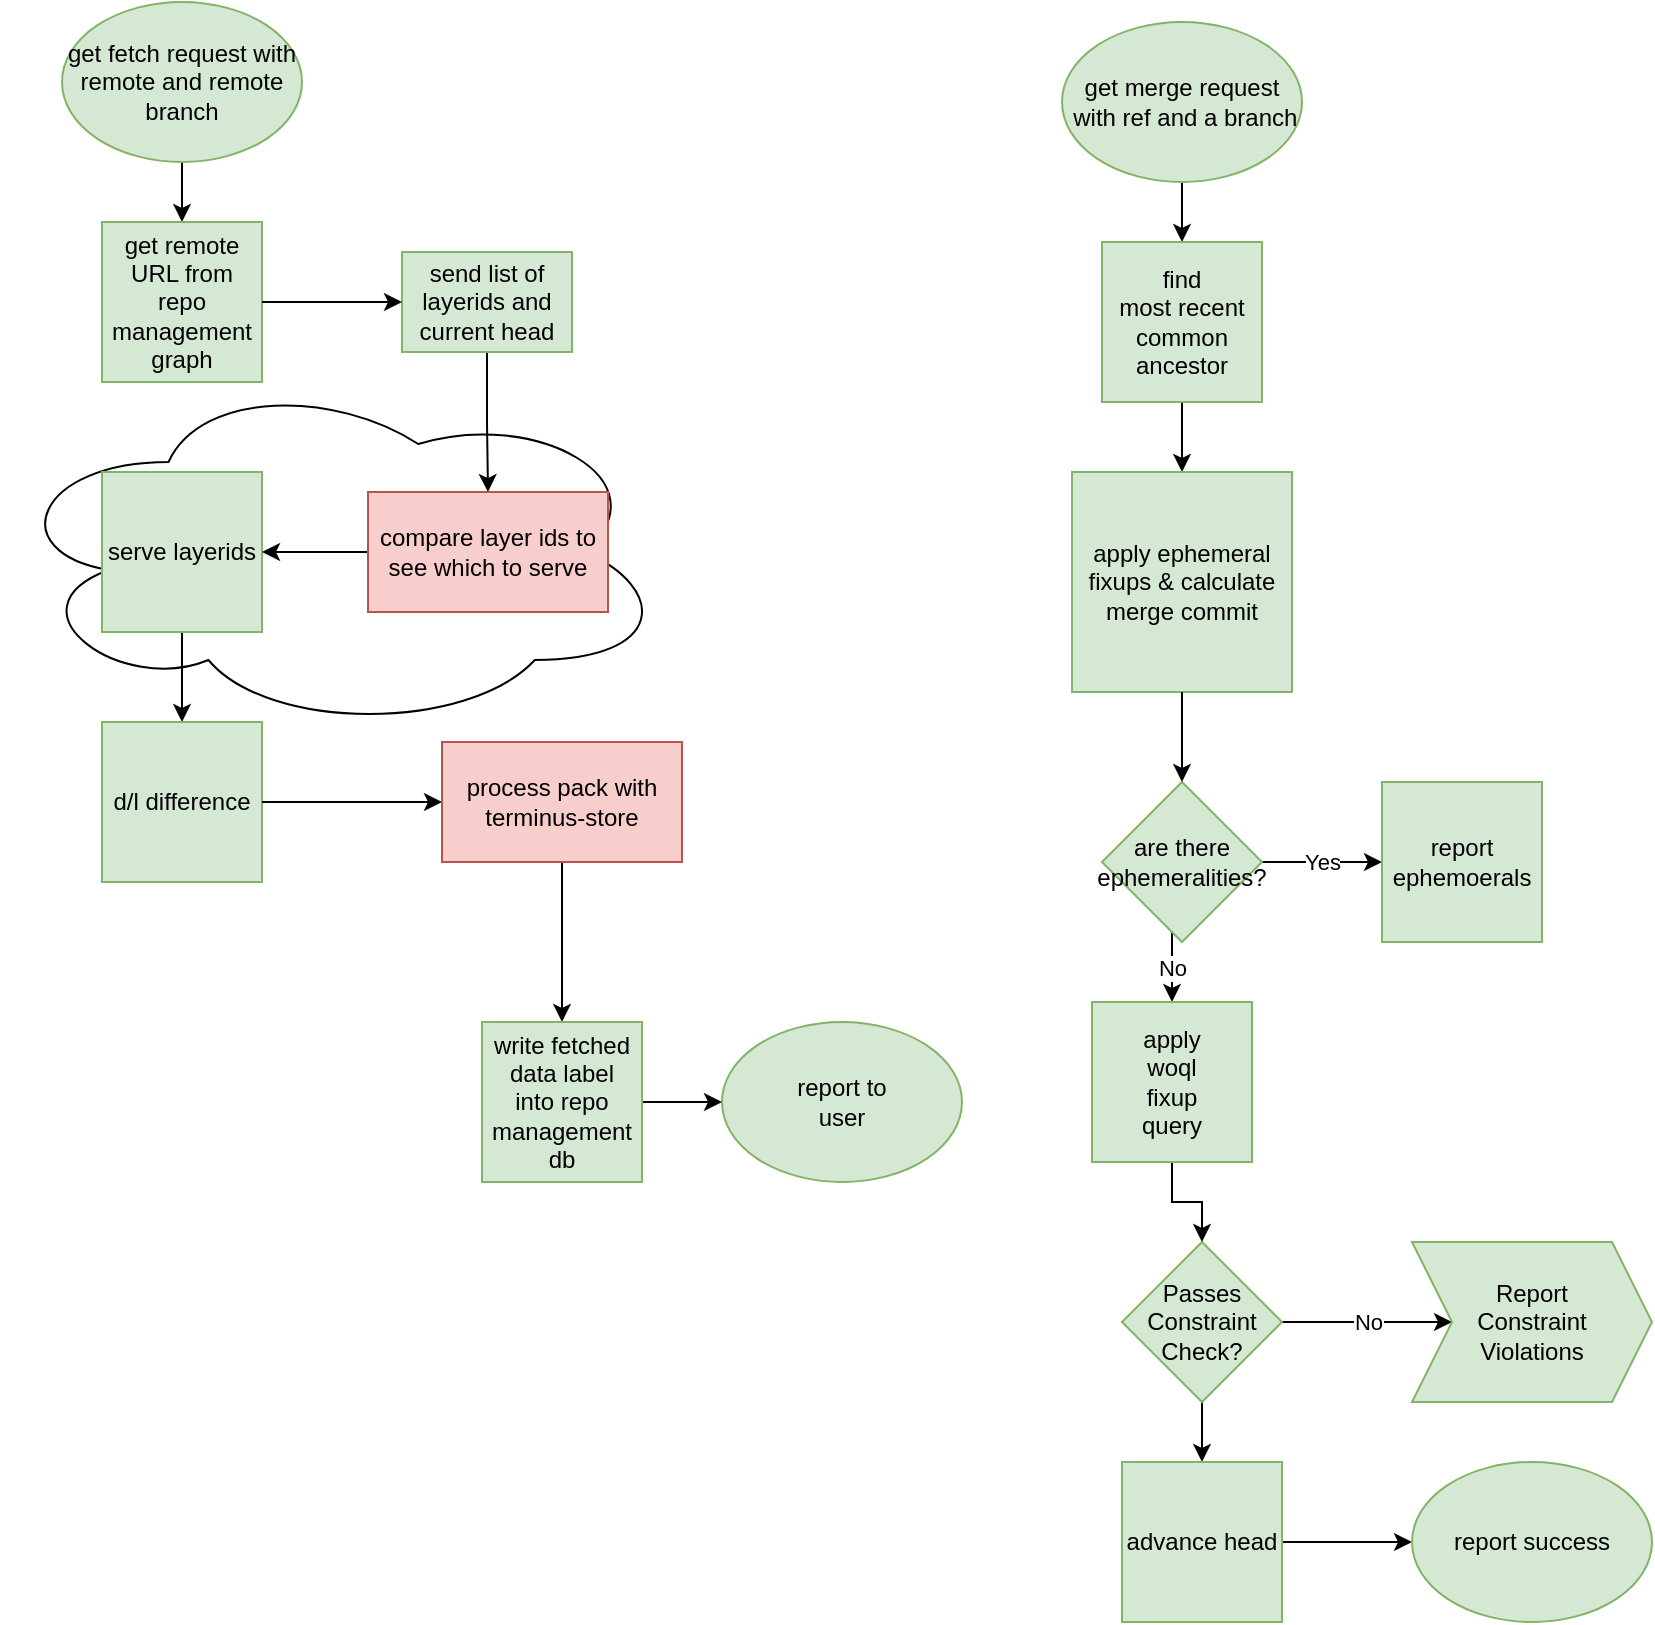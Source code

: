<mxfile version="12.5.5" type="github">
  <diagram id="zO-Ndx_tbdGU6NtDlcAN" name="Page-1">
    <mxGraphModel dx="1954" dy="571" grid="1" gridSize="10" guides="1" tooltips="1" connect="1" arrows="1" fold="1" page="1" pageScale="1" pageWidth="850" pageHeight="1100" math="0" shadow="0">
      <root>
        <mxCell id="0"/>
        <mxCell id="1" parent="0"/>
        <mxCell id="oLFvgdTOxwXngNBySCXK-4" value="" style="ellipse;shape=cloud;whiteSpace=wrap;html=1;" vertex="1" parent="1">
          <mxGeometry x="-10" y="185" width="333" height="180" as="geometry"/>
        </mxCell>
        <mxCell id="7s5gqH4z4nf9z0TM5Xe7-4" value="" style="edgeStyle=orthogonalEdgeStyle;rounded=0;orthogonalLoop=1;jettySize=auto;html=1;" parent="1" source="7s5gqH4z4nf9z0TM5Xe7-1" target="7s5gqH4z4nf9z0TM5Xe7-3" edge="1">
          <mxGeometry relative="1" as="geometry"/>
        </mxCell>
        <mxCell id="7s5gqH4z4nf9z0TM5Xe7-1" value="get fetch request with remote and remote branch" style="ellipse;whiteSpace=wrap;html=1;fillColor=#d5e8d4;strokeColor=#82b366;" parent="1" vertex="1">
          <mxGeometry x="20" width="120" height="80" as="geometry"/>
        </mxCell>
        <mxCell id="7s5gqH4z4nf9z0TM5Xe7-20" value="" style="edgeStyle=orthogonalEdgeStyle;rounded=0;orthogonalLoop=1;jettySize=auto;html=1;" parent="1" source="7s5gqH4z4nf9z0TM5Xe7-2" target="7s5gqH4z4nf9z0TM5Xe7-19" edge="1">
          <mxGeometry relative="1" as="geometry"/>
        </mxCell>
        <mxCell id="7s5gqH4z4nf9z0TM5Xe7-2" value="&lt;div&gt;get merge request&lt;/div&gt;&amp;nbsp;with ref and a branch " style="ellipse;whiteSpace=wrap;html=1;fillColor=#d5e8d4;strokeColor=#82b366;" parent="1" vertex="1">
          <mxGeometry x="520" y="10" width="120" height="80" as="geometry"/>
        </mxCell>
        <mxCell id="7s5gqH4z4nf9z0TM5Xe7-3" value="&lt;div&gt;get remote URL from &lt;br&gt;&lt;/div&gt;&lt;div&gt;repo management graph&lt;br&gt;&lt;/div&gt;" style="whiteSpace=wrap;html=1;aspect=fixed;fillColor=#d5e8d4;strokeColor=#82b366;" parent="1" vertex="1">
          <mxGeometry x="40" y="110" width="80" height="80" as="geometry"/>
        </mxCell>
        <mxCell id="oLFvgdTOxwXngNBySCXK-12" value="" style="edgeStyle=orthogonalEdgeStyle;rounded=0;orthogonalLoop=1;jettySize=auto;html=1;" edge="1" parent="1" source="7s5gqH4z4nf9z0TM5Xe7-5" target="7s5gqH4z4nf9z0TM5Xe7-7">
          <mxGeometry relative="1" as="geometry"/>
        </mxCell>
        <mxCell id="7s5gqH4z4nf9z0TM5Xe7-5" value="&lt;div&gt;serve layerids&lt;/div&gt;" style="whiteSpace=wrap;html=1;aspect=fixed;fillColor=#d5e8d4;strokeColor=#82b366;" parent="1" vertex="1">
          <mxGeometry x="40" y="235" width="80" height="80" as="geometry"/>
        </mxCell>
        <mxCell id="7s5gqH4z4nf9z0TM5Xe7-7" value="&lt;div&gt;d/l difference&lt;/div&gt;" style="whiteSpace=wrap;html=1;aspect=fixed;fillColor=#d5e8d4;strokeColor=#82b366;" parent="1" vertex="1">
          <mxGeometry x="40" y="360" width="80" height="80" as="geometry"/>
        </mxCell>
        <mxCell id="7s5gqH4z4nf9z0TM5Xe7-17" value="" style="edgeStyle=orthogonalEdgeStyle;rounded=0;orthogonalLoop=1;jettySize=auto;html=1;exitX=0.5;exitY=1;exitDx=0;exitDy=0;" parent="1" source="oLFvgdTOxwXngNBySCXK-18" target="7s5gqH4z4nf9z0TM5Xe7-15" edge="1">
          <mxGeometry relative="1" as="geometry">
            <mxPoint x="210" y="500" as="targetPoint"/>
            <mxPoint x="270" y="470" as="sourcePoint"/>
          </mxGeometry>
        </mxCell>
        <mxCell id="7s5gqH4z4nf9z0TM5Xe7-13" value="&lt;div&gt;report to&lt;/div&gt;&lt;div&gt;user&lt;br&gt;&lt;/div&gt;" style="ellipse;whiteSpace=wrap;html=1;fillColor=#d5e8d4;strokeColor=#82b366;" parent="1" vertex="1">
          <mxGeometry x="350" y="510" width="120" height="80" as="geometry"/>
        </mxCell>
        <mxCell id="7s5gqH4z4nf9z0TM5Xe7-18" style="edgeStyle=orthogonalEdgeStyle;rounded=0;orthogonalLoop=1;jettySize=auto;html=1;" parent="1" source="7s5gqH4z4nf9z0TM5Xe7-15" target="7s5gqH4z4nf9z0TM5Xe7-13" edge="1">
          <mxGeometry relative="1" as="geometry"/>
        </mxCell>
        <mxCell id="7s5gqH4z4nf9z0TM5Xe7-15" value="&lt;div&gt;write fetched data label&lt;/div&gt;&lt;div&gt;into repo management db&lt;br&gt;&lt;/div&gt;" style="whiteSpace=wrap;html=1;aspect=fixed;fillColor=#d5e8d4;strokeColor=#82b366;" parent="1" vertex="1">
          <mxGeometry x="230" y="510" width="80" height="80" as="geometry"/>
        </mxCell>
        <mxCell id="7s5gqH4z4nf9z0TM5Xe7-22" value="" style="edgeStyle=orthogonalEdgeStyle;rounded=0;orthogonalLoop=1;jettySize=auto;html=1;" parent="1" source="7s5gqH4z4nf9z0TM5Xe7-19" target="7s5gqH4z4nf9z0TM5Xe7-21" edge="1">
          <mxGeometry relative="1" as="geometry"/>
        </mxCell>
        <mxCell id="7s5gqH4z4nf9z0TM5Xe7-19" value="&lt;div&gt;find&lt;/div&gt;&lt;div&gt;most recent common ancestor&lt;/div&gt;" style="whiteSpace=wrap;html=1;aspect=fixed;fillColor=#d5e8d4;strokeColor=#82b366;" parent="1" vertex="1">
          <mxGeometry x="540" y="120" width="80" height="80" as="geometry"/>
        </mxCell>
        <mxCell id="7s5gqH4z4nf9z0TM5Xe7-21" value="apply ephemeral fixups &amp;amp; calculate merge commit" style="whiteSpace=wrap;html=1;aspect=fixed;fillColor=#d5e8d4;strokeColor=#82b366;" parent="1" vertex="1">
          <mxGeometry x="525" y="235" width="110" height="110" as="geometry"/>
        </mxCell>
        <mxCell id="7s5gqH4z4nf9z0TM5Xe7-26" value="Yes" style="edgeStyle=orthogonalEdgeStyle;rounded=0;orthogonalLoop=1;jettySize=auto;html=1;" parent="1" source="7s5gqH4z4nf9z0TM5Xe7-23" target="7s5gqH4z4nf9z0TM5Xe7-25" edge="1">
          <mxGeometry relative="1" as="geometry"/>
        </mxCell>
        <mxCell id="7s5gqH4z4nf9z0TM5Xe7-30" value="No" style="edgeStyle=orthogonalEdgeStyle;rounded=0;orthogonalLoop=1;jettySize=auto;html=1;entryX=0.5;entryY=0;entryDx=0;entryDy=0;" parent="1" source="7s5gqH4z4nf9z0TM5Xe7-23" target="7s5gqH4z4nf9z0TM5Xe7-34" edge="1">
          <mxGeometry relative="1" as="geometry">
            <Array as="points">
              <mxPoint x="575" y="490"/>
              <mxPoint x="575" y="490"/>
            </Array>
          </mxGeometry>
        </mxCell>
        <mxCell id="7s5gqH4z4nf9z0TM5Xe7-23" value="&lt;div&gt;are there&lt;/div&gt;&lt;div&gt;ephemeralities?&lt;br&gt;&lt;/div&gt;" style="rhombus;whiteSpace=wrap;html=1;fillColor=#d5e8d4;strokeColor=#82b366;" parent="1" vertex="1">
          <mxGeometry x="540" y="390" width="80" height="80" as="geometry"/>
        </mxCell>
        <mxCell id="7s5gqH4z4nf9z0TM5Xe7-25" value="report ephemoerals" style="whiteSpace=wrap;html=1;aspect=fixed;fillColor=#d5e8d4;strokeColor=#82b366;" parent="1" vertex="1">
          <mxGeometry x="680" y="390" width="80" height="80" as="geometry"/>
        </mxCell>
        <mxCell id="7s5gqH4z4nf9z0TM5Xe7-29" value="&lt;div&gt;No&lt;/div&gt;" style="edgeStyle=orthogonalEdgeStyle;rounded=0;orthogonalLoop=1;jettySize=auto;html=1;entryX=0;entryY=0.5;entryDx=0;entryDy=0;" parent="1" source="7s5gqH4z4nf9z0TM5Xe7-27" target="7s5gqH4z4nf9z0TM5Xe7-36" edge="1">
          <mxGeometry relative="1" as="geometry">
            <mxPoint x="695" y="660" as="targetPoint"/>
            <Array as="points"/>
          </mxGeometry>
        </mxCell>
        <mxCell id="7s5gqH4z4nf9z0TM5Xe7-40" value="" style="edgeStyle=orthogonalEdgeStyle;rounded=0;orthogonalLoop=1;jettySize=auto;html=1;" parent="1" source="7s5gqH4z4nf9z0TM5Xe7-27" target="7s5gqH4z4nf9z0TM5Xe7-38" edge="1">
          <mxGeometry relative="1" as="geometry"/>
        </mxCell>
        <mxCell id="7s5gqH4z4nf9z0TM5Xe7-27" value="&lt;div&gt;Passes&lt;/div&gt;&lt;div&gt;Constraint&lt;/div&gt;&lt;div&gt;Check?&lt;br&gt;&lt;/div&gt;" style="rhombus;whiteSpace=wrap;html=1;fillColor=#d5e8d4;strokeColor=#82b366;" parent="1" vertex="1">
          <mxGeometry x="550" y="620" width="80" height="80" as="geometry"/>
        </mxCell>
        <mxCell id="7s5gqH4z4nf9z0TM5Xe7-33" value="" style="edgeStyle=orthogonalEdgeStyle;rounded=0;orthogonalLoop=1;jettySize=auto;html=1;" parent="1" source="7s5gqH4z4nf9z0TM5Xe7-21" target="7s5gqH4z4nf9z0TM5Xe7-23" edge="1">
          <mxGeometry relative="1" as="geometry">
            <mxPoint x="575" y="355" as="sourcePoint"/>
          </mxGeometry>
        </mxCell>
        <mxCell id="7s5gqH4z4nf9z0TM5Xe7-35" value="" style="edgeStyle=orthogonalEdgeStyle;rounded=0;orthogonalLoop=1;jettySize=auto;html=1;" parent="1" source="7s5gqH4z4nf9z0TM5Xe7-34" target="7s5gqH4z4nf9z0TM5Xe7-27" edge="1">
          <mxGeometry relative="1" as="geometry"/>
        </mxCell>
        <mxCell id="7s5gqH4z4nf9z0TM5Xe7-34" value="&lt;div&gt;apply&lt;/div&gt;&lt;div&gt;woql&lt;/div&gt;&lt;div&gt;fixup&lt;/div&gt;&lt;div&gt;query&lt;br&gt;&lt;/div&gt;" style="whiteSpace=wrap;html=1;aspect=fixed;fillColor=#d5e8d4;strokeColor=#82b366;" parent="1" vertex="1">
          <mxGeometry x="535" y="500" width="80" height="80" as="geometry"/>
        </mxCell>
        <mxCell id="7s5gqH4z4nf9z0TM5Xe7-36" value="&lt;div&gt;Report&lt;/div&gt;&lt;div&gt;Constraint&lt;/div&gt;&lt;div&gt;Violations&lt;br&gt;&lt;/div&gt;" style="shape=step;perimeter=stepPerimeter;whiteSpace=wrap;html=1;fixedSize=1;fillColor=#d5e8d4;strokeColor=#82b366;" parent="1" vertex="1">
          <mxGeometry x="695" y="620" width="120" height="80" as="geometry"/>
        </mxCell>
        <mxCell id="7s5gqH4z4nf9z0TM5Xe7-41" value="" style="edgeStyle=orthogonalEdgeStyle;rounded=0;orthogonalLoop=1;jettySize=auto;html=1;" parent="1" source="7s5gqH4z4nf9z0TM5Xe7-38" target="7s5gqH4z4nf9z0TM5Xe7-39" edge="1">
          <mxGeometry relative="1" as="geometry"/>
        </mxCell>
        <mxCell id="7s5gqH4z4nf9z0TM5Xe7-38" value="advance head" style="whiteSpace=wrap;html=1;aspect=fixed;fillColor=#d5e8d4;strokeColor=#82b366;" parent="1" vertex="1">
          <mxGeometry x="550" y="730" width="80" height="80" as="geometry"/>
        </mxCell>
        <mxCell id="7s5gqH4z4nf9z0TM5Xe7-39" value="report success" style="ellipse;whiteSpace=wrap;html=1;fillColor=#d5e8d4;strokeColor=#82b366;" parent="1" vertex="1">
          <mxGeometry x="695" y="730" width="120" height="80" as="geometry"/>
        </mxCell>
        <mxCell id="oLFvgdTOxwXngNBySCXK-10" value="" style="edgeStyle=orthogonalEdgeStyle;rounded=0;orthogonalLoop=1;jettySize=auto;html=1;" edge="1" parent="1" source="oLFvgdTOxwXngNBySCXK-1" target="oLFvgdTOxwXngNBySCXK-8">
          <mxGeometry relative="1" as="geometry"/>
        </mxCell>
        <mxCell id="oLFvgdTOxwXngNBySCXK-1" value="send list of layerids and current head" style="rounded=0;whiteSpace=wrap;html=1;fillColor=#d5e8d4;strokeColor=#82b366;" vertex="1" parent="1">
          <mxGeometry x="190" y="125" width="85" height="50" as="geometry"/>
        </mxCell>
        <mxCell id="oLFvgdTOxwXngNBySCXK-2" value="" style="edgeStyle=orthogonalEdgeStyle;rounded=0;orthogonalLoop=1;jettySize=auto;html=1;" edge="1" parent="1" source="7s5gqH4z4nf9z0TM5Xe7-3" target="oLFvgdTOxwXngNBySCXK-1">
          <mxGeometry relative="1" as="geometry">
            <mxPoint x="80" y="190" as="sourcePoint"/>
            <mxPoint x="80" y="270" as="targetPoint"/>
          </mxGeometry>
        </mxCell>
        <mxCell id="oLFvgdTOxwXngNBySCXK-11" value="" style="edgeStyle=orthogonalEdgeStyle;rounded=0;orthogonalLoop=1;jettySize=auto;html=1;" edge="1" parent="1" source="oLFvgdTOxwXngNBySCXK-8" target="7s5gqH4z4nf9z0TM5Xe7-5">
          <mxGeometry relative="1" as="geometry"/>
        </mxCell>
        <mxCell id="oLFvgdTOxwXngNBySCXK-8" value="compare layer ids to see which to serve" style="rounded=0;whiteSpace=wrap;html=1;fillColor=#f8cecc;strokeColor=#b85450;" vertex="1" parent="1">
          <mxGeometry x="173" y="245" width="120" height="60" as="geometry"/>
        </mxCell>
        <mxCell id="oLFvgdTOxwXngNBySCXK-19" value="" style="edgeStyle=orthogonalEdgeStyle;rounded=0;orthogonalLoop=1;jettySize=auto;html=1;exitX=1;exitY=0.5;exitDx=0;exitDy=0;" edge="1" parent="1" source="7s5gqH4z4nf9z0TM5Xe7-7" target="oLFvgdTOxwXngNBySCXK-18">
          <mxGeometry relative="1" as="geometry">
            <mxPoint x="300" y="410" as="sourcePoint"/>
          </mxGeometry>
        </mxCell>
        <mxCell id="oLFvgdTOxwXngNBySCXK-18" value="process pack with terminus-store" style="rounded=0;whiteSpace=wrap;html=1;fillColor=#f8cecc;strokeColor=#b85450;" vertex="1" parent="1">
          <mxGeometry x="210" y="370" width="120" height="60" as="geometry"/>
        </mxCell>
      </root>
    </mxGraphModel>
  </diagram>
</mxfile>
